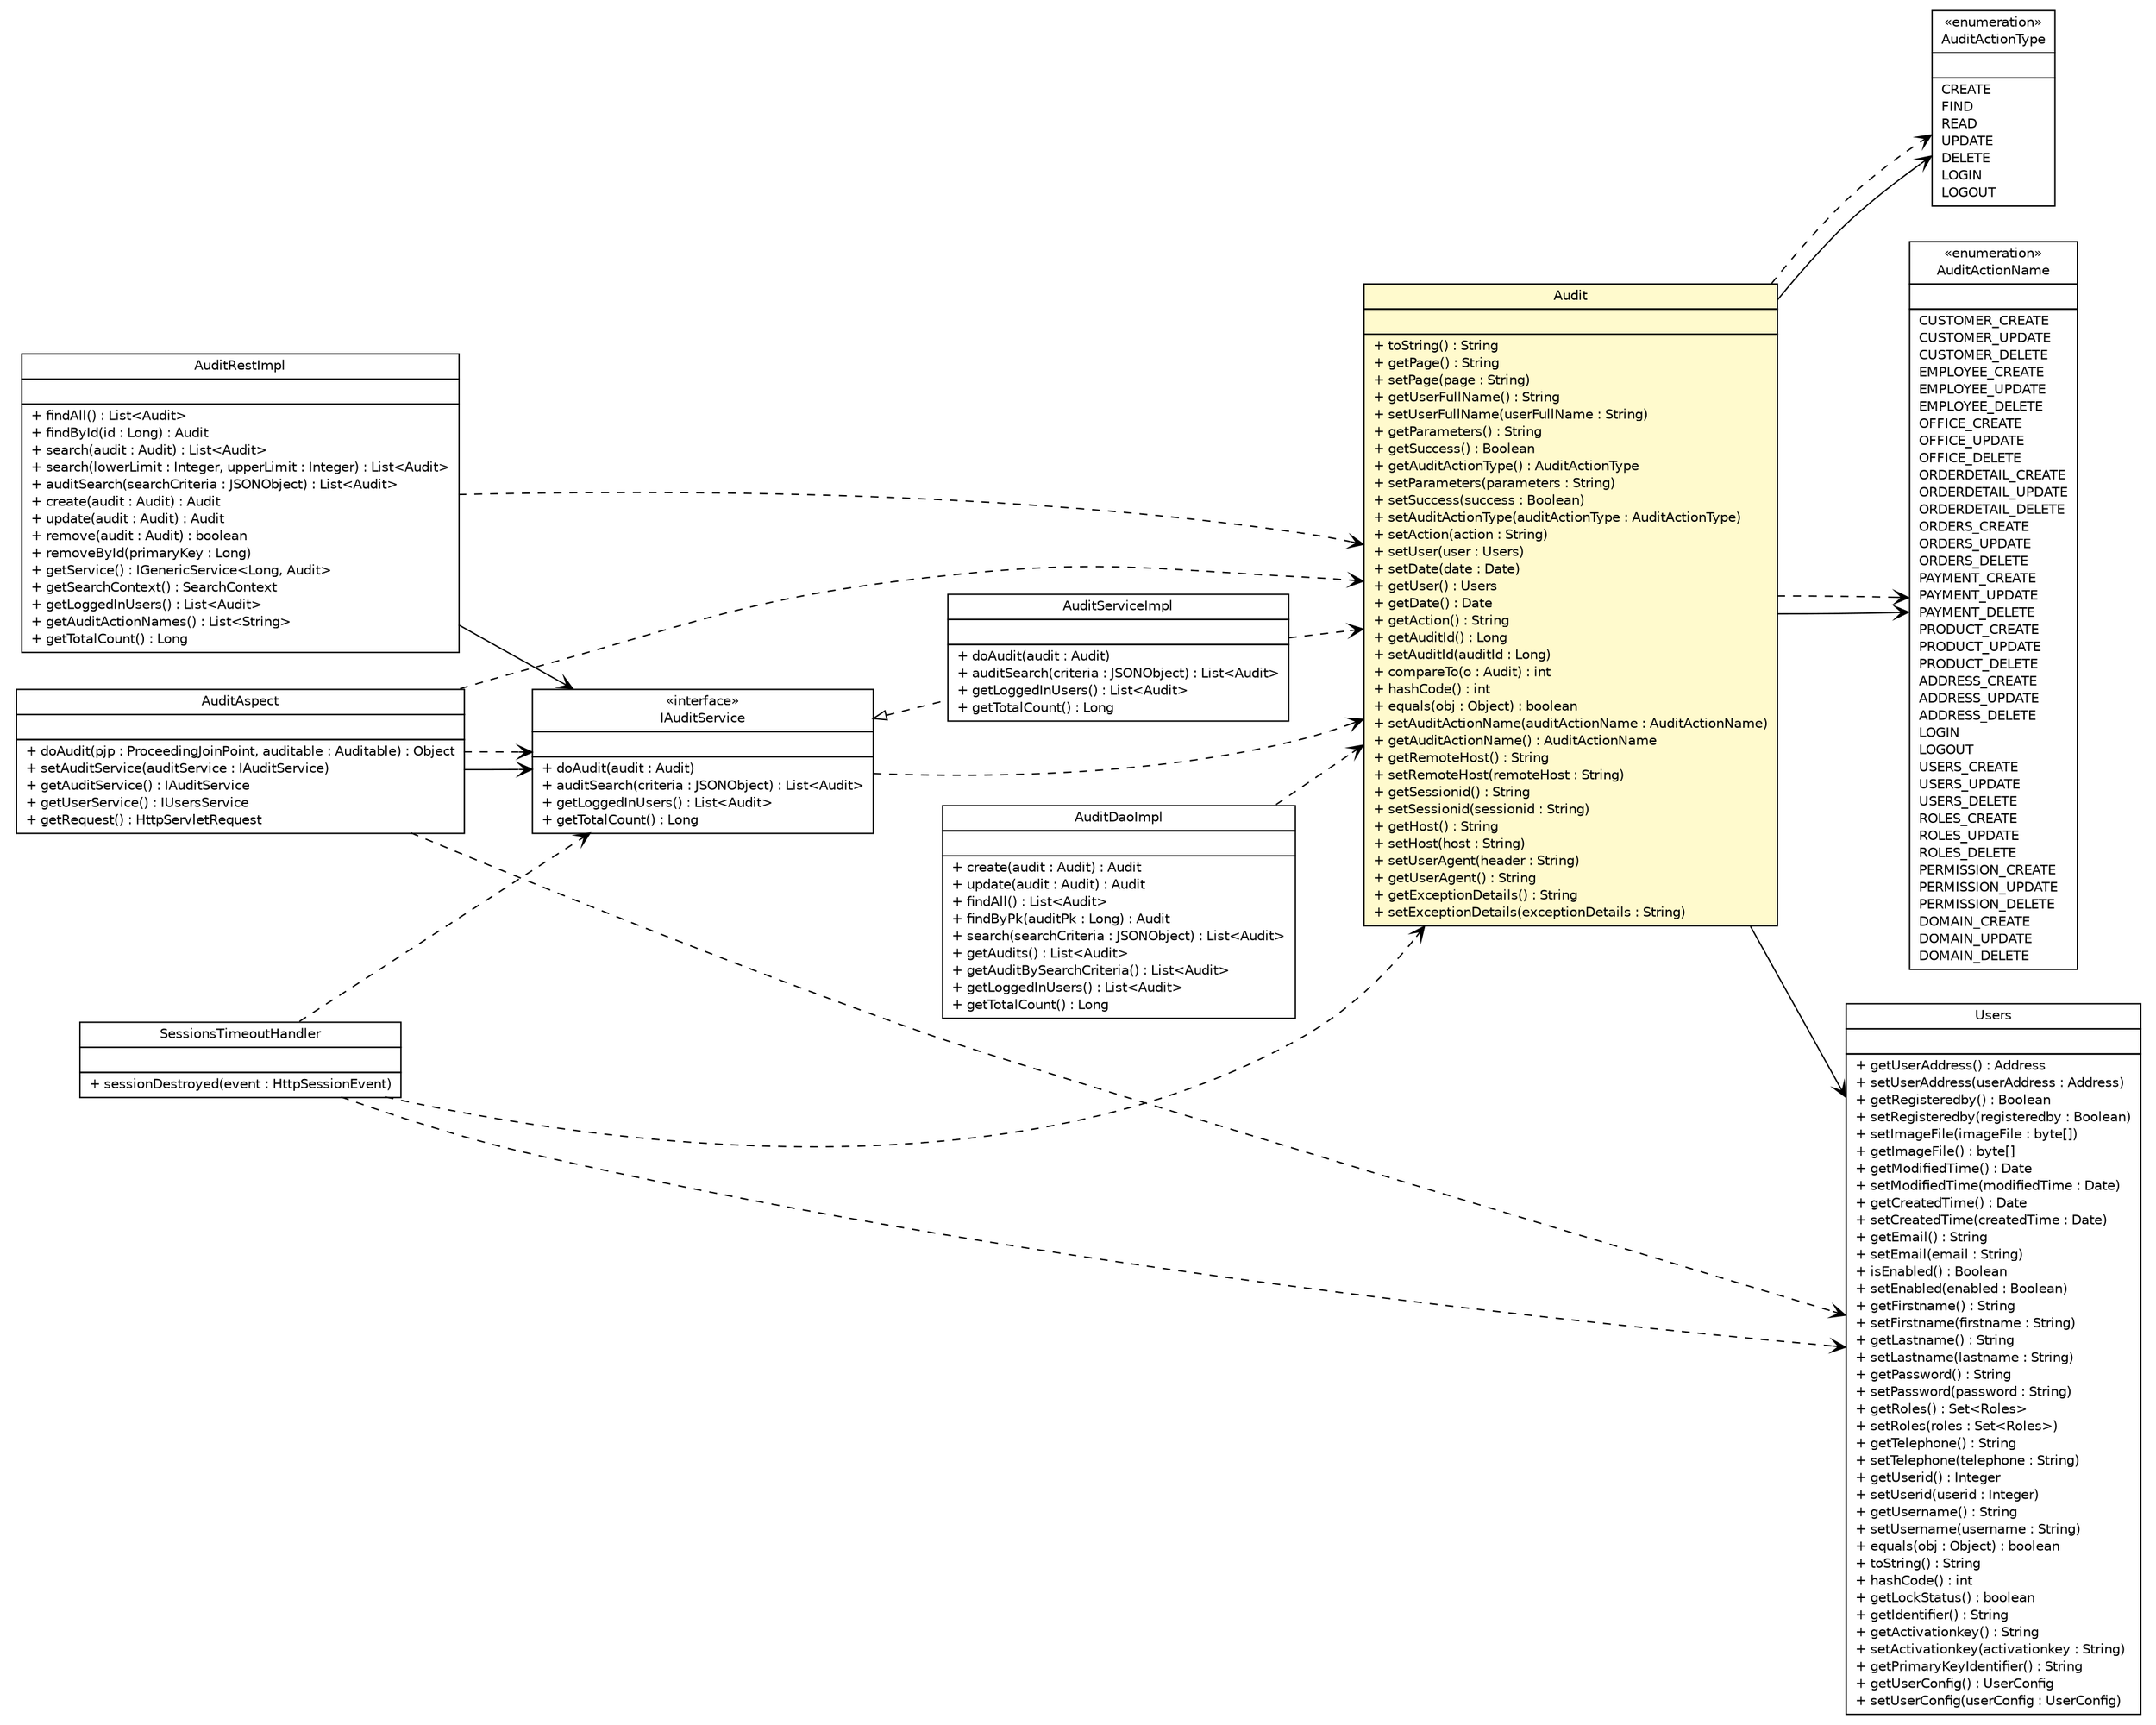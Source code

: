 #!/usr/local/bin/dot
#
# Class diagram 
# Generated by UMLGraph version 5.1 (http://www.umlgraph.org/)
#

digraph G {
	edge [fontname="Helvetica",fontsize=10,labelfontname="Helvetica",labelfontsize=10];
	node [fontname="Helvetica",fontsize=10,shape=plaintext];
	nodesep=0.25;
	ranksep=0.5;
	rankdir=LR;
	// com.inn.headstartdemo.security.spring.SessionsTimeoutHandler
	c45421 [label=<<table title="com.inn.headstartdemo.security.spring.SessionsTimeoutHandler" border="0" cellborder="1" cellspacing="0" cellpadding="2" port="p" href="../security/spring/SessionsTimeoutHandler.html">
		<tr><td><table border="0" cellspacing="0" cellpadding="1">
<tr><td align="center" balign="center"> SessionsTimeoutHandler </td></tr>
		</table></td></tr>
		<tr><td><table border="0" cellspacing="0" cellpadding="1">
<tr><td align="left" balign="left">  </td></tr>
		</table></td></tr>
		<tr><td><table border="0" cellspacing="0" cellpadding="1">
<tr><td align="left" balign="left"> + sessionDestroyed(event : HttpSessionEvent) </td></tr>
		</table></td></tr>
		</table>>, fontname="Helvetica", fontcolor="black", fontsize=10.0];
	// com.inn.headstartdemo.audit.AuditActionName
	c45459 [label=<<table title="com.inn.headstartdemo.audit.AuditActionName" border="0" cellborder="1" cellspacing="0" cellpadding="2" port="p" href="../audit/AuditActionName.html">
		<tr><td><table border="0" cellspacing="0" cellpadding="1">
<tr><td align="center" balign="center"> &#171;enumeration&#187; </td></tr>
<tr><td align="center" balign="center"> AuditActionName </td></tr>
		</table></td></tr>
		<tr><td><table border="0" cellspacing="0" cellpadding="1">
<tr><td align="left" balign="left">  </td></tr>
		</table></td></tr>
		<tr><td><table border="0" cellspacing="0" cellpadding="1">
<tr><td align="left" balign="left"> CUSTOMER_CREATE </td></tr>
<tr><td align="left" balign="left"> CUSTOMER_UPDATE </td></tr>
<tr><td align="left" balign="left"> CUSTOMER_DELETE </td></tr>
<tr><td align="left" balign="left"> EMPLOYEE_CREATE </td></tr>
<tr><td align="left" balign="left"> EMPLOYEE_UPDATE </td></tr>
<tr><td align="left" balign="left"> EMPLOYEE_DELETE </td></tr>
<tr><td align="left" balign="left"> OFFICE_CREATE </td></tr>
<tr><td align="left" balign="left"> OFFICE_UPDATE </td></tr>
<tr><td align="left" balign="left"> OFFICE_DELETE </td></tr>
<tr><td align="left" balign="left"> ORDERDETAIL_CREATE </td></tr>
<tr><td align="left" balign="left"> ORDERDETAIL_UPDATE </td></tr>
<tr><td align="left" balign="left"> ORDERDETAIL_DELETE </td></tr>
<tr><td align="left" balign="left"> ORDERS_CREATE </td></tr>
<tr><td align="left" balign="left"> ORDERS_UPDATE </td></tr>
<tr><td align="left" balign="left"> ORDERS_DELETE </td></tr>
<tr><td align="left" balign="left"> PAYMENT_CREATE </td></tr>
<tr><td align="left" balign="left"> PAYMENT_UPDATE </td></tr>
<tr><td align="left" balign="left"> PAYMENT_DELETE </td></tr>
<tr><td align="left" balign="left"> PRODUCT_CREATE </td></tr>
<tr><td align="left" balign="left"> PRODUCT_UPDATE </td></tr>
<tr><td align="left" balign="left"> PRODUCT_DELETE </td></tr>
<tr><td align="left" balign="left"> ADDRESS_CREATE </td></tr>
<tr><td align="left" balign="left"> ADDRESS_UPDATE </td></tr>
<tr><td align="left" balign="left"> ADDRESS_DELETE </td></tr>
<tr><td align="left" balign="left"> LOGIN </td></tr>
<tr><td align="left" balign="left"> LOGOUT </td></tr>
<tr><td align="left" balign="left"> USERS_CREATE </td></tr>
<tr><td align="left" balign="left"> USERS_UPDATE </td></tr>
<tr><td align="left" balign="left"> USERS_DELETE </td></tr>
<tr><td align="left" balign="left"> ROLES_CREATE </td></tr>
<tr><td align="left" balign="left"> ROLES_UPDATE </td></tr>
<tr><td align="left" balign="left"> ROLES_DELETE </td></tr>
<tr><td align="left" balign="left"> PERMISSION_CREATE </td></tr>
<tr><td align="left" balign="left"> PERMISSION_UPDATE </td></tr>
<tr><td align="left" balign="left"> PERMISSION_DELETE </td></tr>
<tr><td align="left" balign="left"> DOMAIN_CREATE </td></tr>
<tr><td align="left" balign="left"> DOMAIN_UPDATE </td></tr>
<tr><td align="left" balign="left"> DOMAIN_DELETE </td></tr>
		</table></td></tr>
		</table>>, fontname="Helvetica", fontcolor="black", fontsize=10.0];
	// com.inn.headstartdemo.audit.AuditAspect
	c45461 [label=<<table title="com.inn.headstartdemo.audit.AuditAspect" border="0" cellborder="1" cellspacing="0" cellpadding="2" port="p" href="../audit/AuditAspect.html">
		<tr><td><table border="0" cellspacing="0" cellpadding="1">
<tr><td align="center" balign="center"> AuditAspect </td></tr>
		</table></td></tr>
		<tr><td><table border="0" cellspacing="0" cellpadding="1">
<tr><td align="left" balign="left">  </td></tr>
		</table></td></tr>
		<tr><td><table border="0" cellspacing="0" cellpadding="1">
<tr><td align="left" balign="left"> + doAudit(pjp : ProceedingJoinPoint, auditable : Auditable) : Object </td></tr>
<tr><td align="left" balign="left"> + setAuditService(auditService : IAuditService) </td></tr>
<tr><td align="left" balign="left"> + getAuditService() : IAuditService </td></tr>
<tr><td align="left" balign="left"> + getUserService() : IUsersService </td></tr>
<tr><td align="left" balign="left"> + getRequest() : HttpServletRequest </td></tr>
		</table></td></tr>
		</table>>, fontname="Helvetica", fontcolor="black", fontsize=10.0];
	// com.inn.headstartdemo.audit.AuditActionType
	c45464 [label=<<table title="com.inn.headstartdemo.audit.AuditActionType" border="0" cellborder="1" cellspacing="0" cellpadding="2" port="p" href="../audit/AuditActionType.html">
		<tr><td><table border="0" cellspacing="0" cellpadding="1">
<tr><td align="center" balign="center"> &#171;enumeration&#187; </td></tr>
<tr><td align="center" balign="center"> AuditActionType </td></tr>
		</table></td></tr>
		<tr><td><table border="0" cellspacing="0" cellpadding="1">
<tr><td align="left" balign="left">  </td></tr>
		</table></td></tr>
		<tr><td><table border="0" cellspacing="0" cellpadding="1">
<tr><td align="left" balign="left"> CREATE </td></tr>
<tr><td align="left" balign="left"> FIND </td></tr>
<tr><td align="left" balign="left"> READ </td></tr>
<tr><td align="left" balign="left"> UPDATE </td></tr>
<tr><td align="left" balign="left"> DELETE </td></tr>
<tr><td align="left" balign="left"> LOGIN </td></tr>
<tr><td align="left" balign="left"> LOGOUT </td></tr>
		</table></td></tr>
		</table>>, fontname="Helvetica", fontcolor="black", fontsize=10.0];
	// com.inn.headstartdemo.service.IAuditService
	c45470 [label=<<table title="com.inn.headstartdemo.service.IAuditService" border="0" cellborder="1" cellspacing="0" cellpadding="2" port="p" href="../service/IAuditService.html">
		<tr><td><table border="0" cellspacing="0" cellpadding="1">
<tr><td align="center" balign="center"> &#171;interface&#187; </td></tr>
<tr><td align="center" balign="center"> IAuditService </td></tr>
		</table></td></tr>
		<tr><td><table border="0" cellspacing="0" cellpadding="1">
<tr><td align="left" balign="left">  </td></tr>
		</table></td></tr>
		<tr><td><table border="0" cellspacing="0" cellpadding="1">
<tr><td align="left" balign="left"> + doAudit(audit : Audit) </td></tr>
<tr><td align="left" balign="left"> + auditSearch(criteria : JSONObject) : List&lt;Audit&gt; </td></tr>
<tr><td align="left" balign="left"> + getLoggedInUsers() : List&lt;Audit&gt; </td></tr>
<tr><td align="left" balign="left"> + getTotalCount() : Long </td></tr>
		</table></td></tr>
		</table>>, fontname="Helvetica", fontcolor="black", fontsize=10.0];
	// com.inn.headstartdemo.service.impl.AuditServiceImpl
	c45499 [label=<<table title="com.inn.headstartdemo.service.impl.AuditServiceImpl" border="0" cellborder="1" cellspacing="0" cellpadding="2" port="p" href="../service/impl/AuditServiceImpl.html">
		<tr><td><table border="0" cellspacing="0" cellpadding="1">
<tr><td align="center" balign="center"> AuditServiceImpl </td></tr>
		</table></td></tr>
		<tr><td><table border="0" cellspacing="0" cellpadding="1">
<tr><td align="left" balign="left">  </td></tr>
		</table></td></tr>
		<tr><td><table border="0" cellspacing="0" cellpadding="1">
<tr><td align="left" balign="left"> + doAudit(audit : Audit) </td></tr>
<tr><td align="left" balign="left"> + auditSearch(criteria : JSONObject) : List&lt;Audit&gt; </td></tr>
<tr><td align="left" balign="left"> + getLoggedInUsers() : List&lt;Audit&gt; </td></tr>
<tr><td align="left" balign="left"> + getTotalCount() : Long </td></tr>
		</table></td></tr>
		</table>>, fontname="Helvetica", fontcolor="black", fontsize=10.0];
	// com.inn.headstartdemo.rest.impl.AuditRestImpl
	c45535 [label=<<table title="com.inn.headstartdemo.rest.impl.AuditRestImpl" border="0" cellborder="1" cellspacing="0" cellpadding="2" port="p" href="../rest/impl/AuditRestImpl.html">
		<tr><td><table border="0" cellspacing="0" cellpadding="1">
<tr><td align="center" balign="center"> AuditRestImpl </td></tr>
		</table></td></tr>
		<tr><td><table border="0" cellspacing="0" cellpadding="1">
<tr><td align="left" balign="left">  </td></tr>
		</table></td></tr>
		<tr><td><table border="0" cellspacing="0" cellpadding="1">
<tr><td align="left" balign="left"> + findAll() : List&lt;Audit&gt; </td></tr>
<tr><td align="left" balign="left"> + findById(id : Long) : Audit </td></tr>
<tr><td align="left" balign="left"> + search(audit : Audit) : List&lt;Audit&gt; </td></tr>
<tr><td align="left" balign="left"> + search(lowerLimit : Integer, upperLimit : Integer) : List&lt;Audit&gt; </td></tr>
<tr><td align="left" balign="left"> + auditSearch(searchCriteria : JSONObject) : List&lt;Audit&gt; </td></tr>
<tr><td align="left" balign="left"> + create(audit : Audit) : Audit </td></tr>
<tr><td align="left" balign="left"> + update(audit : Audit) : Audit </td></tr>
<tr><td align="left" balign="left"> + remove(audit : Audit) : boolean </td></tr>
<tr><td align="left" balign="left"> + removeById(primaryKey : Long) </td></tr>
<tr><td align="left" balign="left"> + getService() : IGenericService&lt;Long, Audit&gt; </td></tr>
<tr><td align="left" balign="left"> + getSearchContext() : SearchContext </td></tr>
<tr><td align="left" balign="left"> + getLoggedInUsers() : List&lt;Audit&gt; </td></tr>
<tr><td align="left" balign="left"> + getAuditActionNames() : List&lt;String&gt; </td></tr>
<tr><td align="left" balign="left"> + getTotalCount() : Long </td></tr>
		</table></td></tr>
		</table>>, fontname="Helvetica", fontcolor="black", fontsize=10.0];
	// com.inn.headstartdemo.model.Audit
	c45553 [label=<<table title="com.inn.headstartdemo.model.Audit" border="0" cellborder="1" cellspacing="0" cellpadding="2" port="p" bgcolor="lemonChiffon" href="./Audit.html">
		<tr><td><table border="0" cellspacing="0" cellpadding="1">
<tr><td align="center" balign="center"> Audit </td></tr>
		</table></td></tr>
		<tr><td><table border="0" cellspacing="0" cellpadding="1">
<tr><td align="left" balign="left">  </td></tr>
		</table></td></tr>
		<tr><td><table border="0" cellspacing="0" cellpadding="1">
<tr><td align="left" balign="left"> + toString() : String </td></tr>
<tr><td align="left" balign="left"> + getPage() : String </td></tr>
<tr><td align="left" balign="left"> + setPage(page : String) </td></tr>
<tr><td align="left" balign="left"> + getUserFullName() : String </td></tr>
<tr><td align="left" balign="left"> + setUserFullName(userFullName : String) </td></tr>
<tr><td align="left" balign="left"> + getParameters() : String </td></tr>
<tr><td align="left" balign="left"> + getSuccess() : Boolean </td></tr>
<tr><td align="left" balign="left"> + getAuditActionType() : AuditActionType </td></tr>
<tr><td align="left" balign="left"> + setParameters(parameters : String) </td></tr>
<tr><td align="left" balign="left"> + setSuccess(success : Boolean) </td></tr>
<tr><td align="left" balign="left"> + setAuditActionType(auditActionType : AuditActionType) </td></tr>
<tr><td align="left" balign="left"> + setAction(action : String) </td></tr>
<tr><td align="left" balign="left"> + setUser(user : Users) </td></tr>
<tr><td align="left" balign="left"> + setDate(date : Date) </td></tr>
<tr><td align="left" balign="left"> + getUser() : Users </td></tr>
<tr><td align="left" balign="left"> + getDate() : Date </td></tr>
<tr><td align="left" balign="left"> + getAction() : String </td></tr>
<tr><td align="left" balign="left"> + getAuditId() : Long </td></tr>
<tr><td align="left" balign="left"> + setAuditId(auditId : Long) </td></tr>
<tr><td align="left" balign="left"> + compareTo(o : Audit) : int </td></tr>
<tr><td align="left" balign="left"> + hashCode() : int </td></tr>
<tr><td align="left" balign="left"> + equals(obj : Object) : boolean </td></tr>
<tr><td align="left" balign="left"> + setAuditActionName(auditActionName : AuditActionName) </td></tr>
<tr><td align="left" balign="left"> + getAuditActionName() : AuditActionName </td></tr>
<tr><td align="left" balign="left"> + getRemoteHost() : String </td></tr>
<tr><td align="left" balign="left"> + setRemoteHost(remoteHost : String) </td></tr>
<tr><td align="left" balign="left"> + getSessionid() : String </td></tr>
<tr><td align="left" balign="left"> + setSessionid(sessionid : String) </td></tr>
<tr><td align="left" balign="left"> + getHost() : String </td></tr>
<tr><td align="left" balign="left"> + setHost(host : String) </td></tr>
<tr><td align="left" balign="left"> + setUserAgent(header : String) </td></tr>
<tr><td align="left" balign="left"> + getUserAgent() : String </td></tr>
<tr><td align="left" balign="left"> + getExceptionDetails() : String </td></tr>
<tr><td align="left" balign="left"> + setExceptionDetails(exceptionDetails : String) </td></tr>
		</table></td></tr>
		</table>>, fontname="Helvetica", fontcolor="black", fontsize=10.0];
	// com.inn.headstartdemo.model.Users
	c45572 [label=<<table title="com.inn.headstartdemo.model.Users" border="0" cellborder="1" cellspacing="0" cellpadding="2" port="p" href="./Users.html">
		<tr><td><table border="0" cellspacing="0" cellpadding="1">
<tr><td align="center" balign="center"> Users </td></tr>
		</table></td></tr>
		<tr><td><table border="0" cellspacing="0" cellpadding="1">
<tr><td align="left" balign="left">  </td></tr>
		</table></td></tr>
		<tr><td><table border="0" cellspacing="0" cellpadding="1">
<tr><td align="left" balign="left"> + getUserAddress() : Address </td></tr>
<tr><td align="left" balign="left"> + setUserAddress(userAddress : Address) </td></tr>
<tr><td align="left" balign="left"> + getRegisteredby() : Boolean </td></tr>
<tr><td align="left" balign="left"> + setRegisteredby(registeredby : Boolean) </td></tr>
<tr><td align="left" balign="left"> + setImageFile(imageFile : byte[]) </td></tr>
<tr><td align="left" balign="left"> + getImageFile() : byte[] </td></tr>
<tr><td align="left" balign="left"> + getModifiedTime() : Date </td></tr>
<tr><td align="left" balign="left"> + setModifiedTime(modifiedTime : Date) </td></tr>
<tr><td align="left" balign="left"> + getCreatedTime() : Date </td></tr>
<tr><td align="left" balign="left"> + setCreatedTime(createdTime : Date) </td></tr>
<tr><td align="left" balign="left"> + getEmail() : String </td></tr>
<tr><td align="left" balign="left"> + setEmail(email : String) </td></tr>
<tr><td align="left" balign="left"> + isEnabled() : Boolean </td></tr>
<tr><td align="left" balign="left"> + setEnabled(enabled : Boolean) </td></tr>
<tr><td align="left" balign="left"> + getFirstname() : String </td></tr>
<tr><td align="left" balign="left"> + setFirstname(firstname : String) </td></tr>
<tr><td align="left" balign="left"> + getLastname() : String </td></tr>
<tr><td align="left" balign="left"> + setLastname(lastname : String) </td></tr>
<tr><td align="left" balign="left"> + getPassword() : String </td></tr>
<tr><td align="left" balign="left"> + setPassword(password : String) </td></tr>
<tr><td align="left" balign="left"> + getRoles() : Set&lt;Roles&gt; </td></tr>
<tr><td align="left" balign="left"> + setRoles(roles : Set&lt;Roles&gt;) </td></tr>
<tr><td align="left" balign="left"> + getTelephone() : String </td></tr>
<tr><td align="left" balign="left"> + setTelephone(telephone : String) </td></tr>
<tr><td align="left" balign="left"> + getUserid() : Integer </td></tr>
<tr><td align="left" balign="left"> + setUserid(userid : Integer) </td></tr>
<tr><td align="left" balign="left"> + getUsername() : String </td></tr>
<tr><td align="left" balign="left"> + setUsername(username : String) </td></tr>
<tr><td align="left" balign="left"> + equals(obj : Object) : boolean </td></tr>
<tr><td align="left" balign="left"> + toString() : String </td></tr>
<tr><td align="left" balign="left"> + hashCode() : int </td></tr>
<tr><td align="left" balign="left"> + getLockStatus() : boolean </td></tr>
<tr><td align="left" balign="left"> + getIdentifier() : String </td></tr>
<tr><td align="left" balign="left"> + getActivationkey() : String </td></tr>
<tr><td align="left" balign="left"> + setActivationkey(activationkey : String) </td></tr>
<tr><td align="left" balign="left"> + getPrimaryKeyIdentifier() : String </td></tr>
<tr><td align="left" balign="left"> + getUserConfig() : UserConfig </td></tr>
<tr><td align="left" balign="left"> + setUserConfig(userConfig : UserConfig) </td></tr>
		</table></td></tr>
		</table>>, fontname="Helvetica", fontcolor="black", fontsize=10.0];
	// com.inn.headstartdemo.dao.impl.AuditDaoImpl
	c45650 [label=<<table title="com.inn.headstartdemo.dao.impl.AuditDaoImpl" border="0" cellborder="1" cellspacing="0" cellpadding="2" port="p" href="../dao/impl/AuditDaoImpl.html">
		<tr><td><table border="0" cellspacing="0" cellpadding="1">
<tr><td align="center" balign="center"> AuditDaoImpl </td></tr>
		</table></td></tr>
		<tr><td><table border="0" cellspacing="0" cellpadding="1">
<tr><td align="left" balign="left">  </td></tr>
		</table></td></tr>
		<tr><td><table border="0" cellspacing="0" cellpadding="1">
<tr><td align="left" balign="left"> + create(audit : Audit) : Audit </td></tr>
<tr><td align="left" balign="left"> + update(audit : Audit) : Audit </td></tr>
<tr><td align="left" balign="left"> + findAll() : List&lt;Audit&gt; </td></tr>
<tr><td align="left" balign="left"> + findByPk(auditPk : Long) : Audit </td></tr>
<tr><td align="left" balign="left"> + search(searchCriteria : JSONObject) : List&lt;Audit&gt; </td></tr>
<tr><td align="left" balign="left"> + getAudits() : List&lt;Audit&gt; </td></tr>
<tr><td align="left" balign="left"> + getAuditBySearchCriteria() : List&lt;Audit&gt; </td></tr>
<tr><td align="left" balign="left"> + getLoggedInUsers() : List&lt;Audit&gt; </td></tr>
<tr><td align="left" balign="left"> + getTotalCount() : Long </td></tr>
		</table></td></tr>
		</table>>, fontname="Helvetica", fontcolor="black", fontsize=10.0];
	//com.inn.headstartdemo.service.impl.AuditServiceImpl implements com.inn.headstartdemo.service.IAuditService
	c45470:p -> c45499:p [dir=back,arrowtail=empty,style=dashed];
	// com.inn.headstartdemo.audit.AuditAspect NAVASSOC com.inn.headstartdemo.service.IAuditService
	c45461:p -> c45470:p [taillabel="", label="", headlabel="", fontname="Helvetica", fontcolor="black", fontsize=10.0, color="black", arrowhead=open];
	// com.inn.headstartdemo.rest.impl.AuditRestImpl NAVASSOC com.inn.headstartdemo.service.IAuditService
	c45535:p -> c45470:p [taillabel="", label="", headlabel="", fontname="Helvetica", fontcolor="black", fontsize=10.0, color="black", arrowhead=open];
	// com.inn.headstartdemo.model.Audit NAVASSOC com.inn.headstartdemo.model.Users
	c45553:p -> c45572:p [taillabel="", label="", headlabel="", fontname="Helvetica", fontcolor="black", fontsize=10.0, color="black", arrowhead=open];
	// com.inn.headstartdemo.model.Audit NAVASSOC com.inn.headstartdemo.audit.AuditActionType
	c45553:p -> c45464:p [taillabel="", label="", headlabel="", fontname="Helvetica", fontcolor="black", fontsize=10.0, color="black", arrowhead=open];
	// com.inn.headstartdemo.model.Audit NAVASSOC com.inn.headstartdemo.audit.AuditActionName
	c45553:p -> c45459:p [taillabel="", label="", headlabel="", fontname="Helvetica", fontcolor="black", fontsize=10.0, color="black", arrowhead=open];
	// com.inn.headstartdemo.security.spring.SessionsTimeoutHandler DEPEND com.inn.headstartdemo.model.Users
	c45421:p -> c45572:p [taillabel="", label="", headlabel="", fontname="Helvetica", fontcolor="black", fontsize=10.0, color="black", arrowhead=open, style=dashed];
	// com.inn.headstartdemo.security.spring.SessionsTimeoutHandler DEPEND com.inn.headstartdemo.model.Audit
	c45421:p -> c45553:p [taillabel="", label="", headlabel="", fontname="Helvetica", fontcolor="black", fontsize=10.0, color="black", arrowhead=open, style=dashed];
	// com.inn.headstartdemo.security.spring.SessionsTimeoutHandler DEPEND com.inn.headstartdemo.service.IAuditService
	c45421:p -> c45470:p [taillabel="", label="", headlabel="", fontname="Helvetica", fontcolor="black", fontsize=10.0, color="black", arrowhead=open, style=dashed];
	// com.inn.headstartdemo.audit.AuditAspect DEPEND com.inn.headstartdemo.service.IAuditService
	c45461:p -> c45470:p [taillabel="", label="", headlabel="", fontname="Helvetica", fontcolor="black", fontsize=10.0, color="black", arrowhead=open, style=dashed];
	// com.inn.headstartdemo.audit.AuditAspect DEPEND com.inn.headstartdemo.model.Users
	c45461:p -> c45572:p [taillabel="", label="", headlabel="", fontname="Helvetica", fontcolor="black", fontsize=10.0, color="black", arrowhead=open, style=dashed];
	// com.inn.headstartdemo.audit.AuditAspect DEPEND com.inn.headstartdemo.model.Audit
	c45461:p -> c45553:p [taillabel="", label="", headlabel="", fontname="Helvetica", fontcolor="black", fontsize=10.0, color="black", arrowhead=open, style=dashed];
	// com.inn.headstartdemo.service.IAuditService DEPEND com.inn.headstartdemo.model.Audit
	c45470:p -> c45553:p [taillabel="", label="", headlabel="", fontname="Helvetica", fontcolor="black", fontsize=10.0, color="black", arrowhead=open, style=dashed];
	// com.inn.headstartdemo.service.impl.AuditServiceImpl DEPEND com.inn.headstartdemo.model.Audit
	c45499:p -> c45553:p [taillabel="", label="", headlabel="", fontname="Helvetica", fontcolor="black", fontsize=10.0, color="black", arrowhead=open, style=dashed];
	// com.inn.headstartdemo.rest.impl.AuditRestImpl DEPEND com.inn.headstartdemo.model.Audit
	c45535:p -> c45553:p [taillabel="", label="", headlabel="", fontname="Helvetica", fontcolor="black", fontsize=10.0, color="black", arrowhead=open, style=dashed];
	// com.inn.headstartdemo.model.Audit DEPEND com.inn.headstartdemo.audit.AuditActionName
	c45553:p -> c45459:p [taillabel="", label="", headlabel="", fontname="Helvetica", fontcolor="black", fontsize=10.0, color="black", arrowhead=open, style=dashed];
	// com.inn.headstartdemo.model.Audit DEPEND com.inn.headstartdemo.audit.AuditActionType
	c45553:p -> c45464:p [taillabel="", label="", headlabel="", fontname="Helvetica", fontcolor="black", fontsize=10.0, color="black", arrowhead=open, style=dashed];
	// com.inn.headstartdemo.dao.impl.AuditDaoImpl DEPEND com.inn.headstartdemo.model.Audit
	c45650:p -> c45553:p [taillabel="", label="", headlabel="", fontname="Helvetica", fontcolor="black", fontsize=10.0, color="black", arrowhead=open, style=dashed];
}

